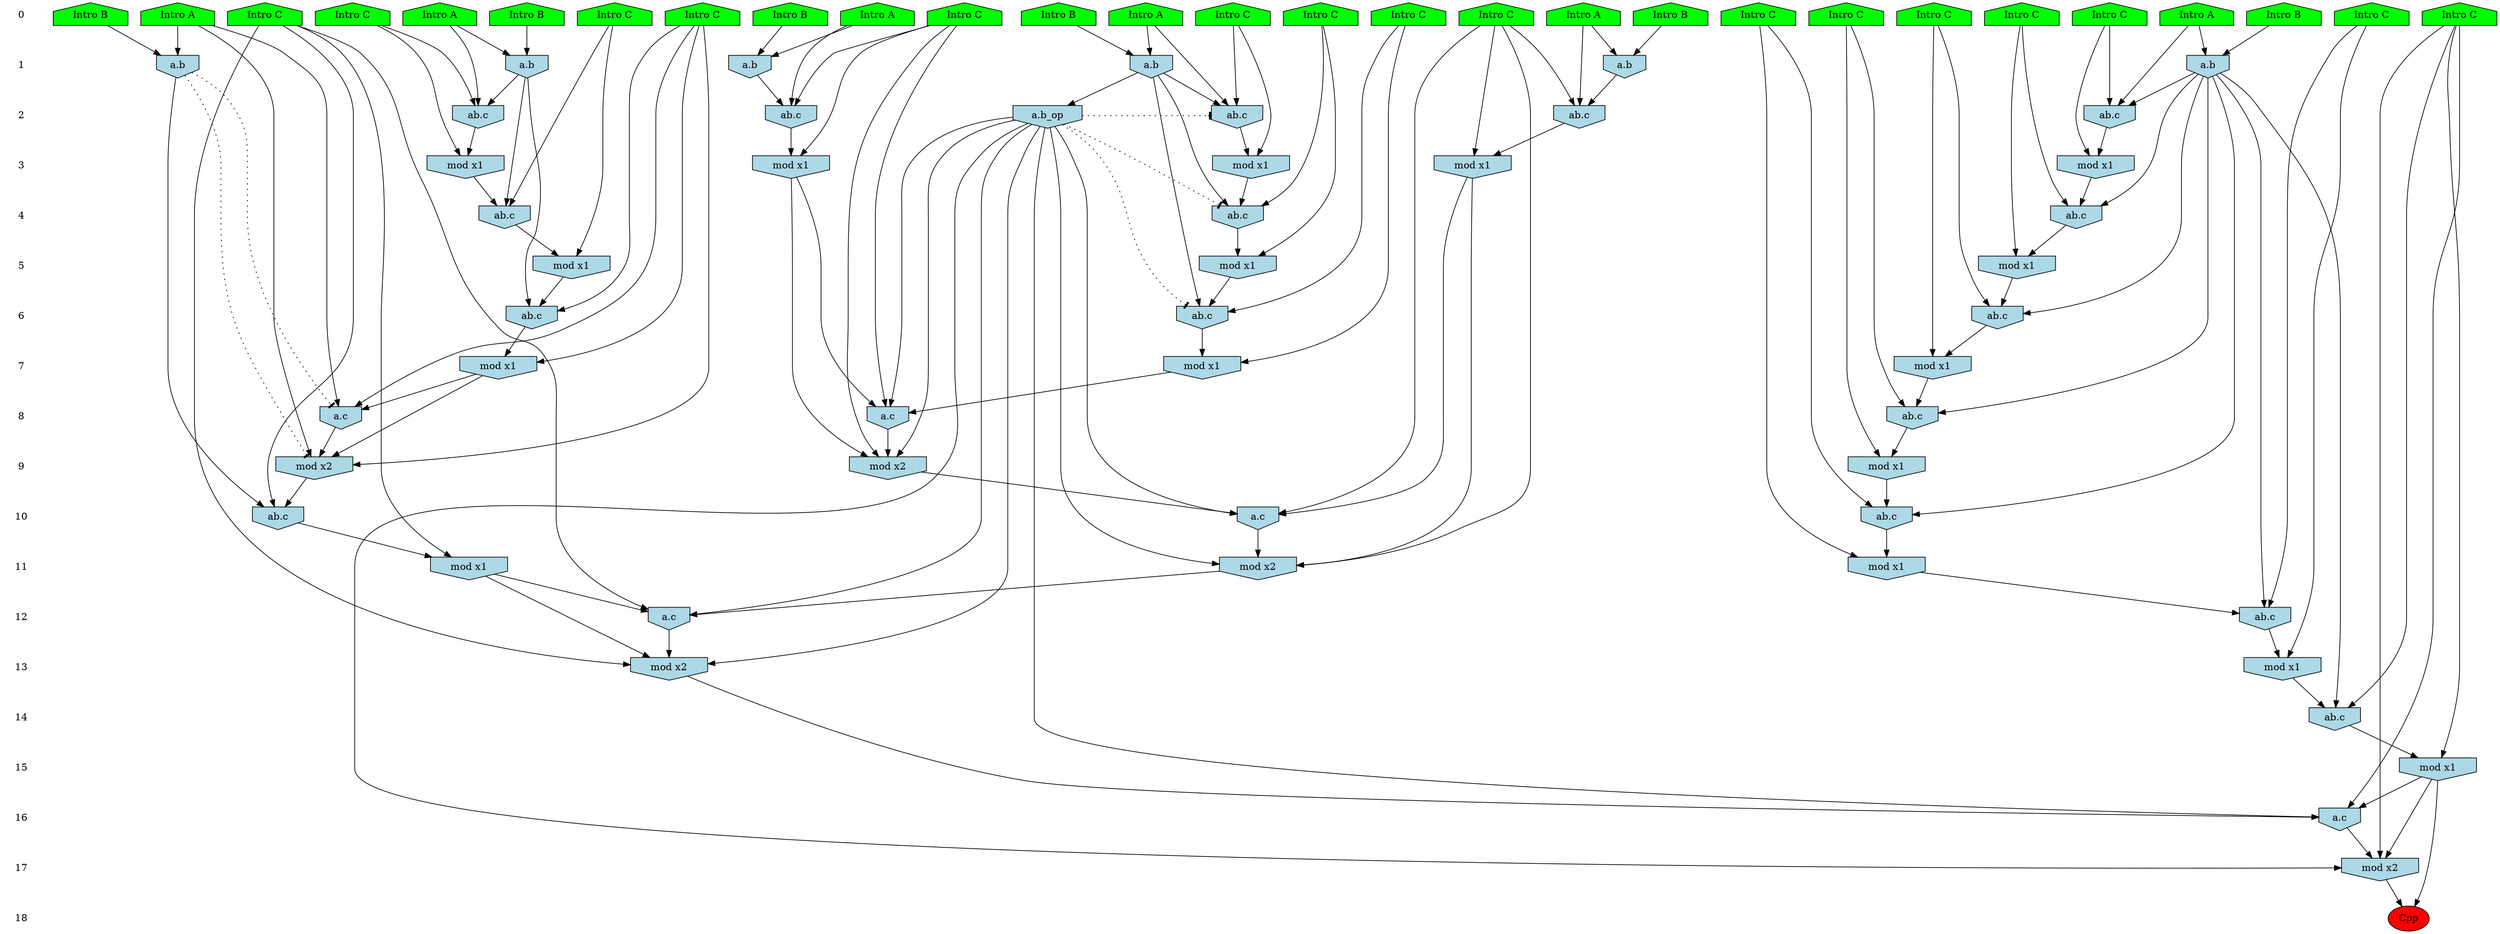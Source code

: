 /* Compression of 1 causal flows obtained in average at 1.878550E+01 t.u */
/* Compressed causal flows were: [3398] */
digraph G{
 ranksep=.5 ; 
{ rank = same ; "0" [shape=plaintext] ; node_1 [label ="Intro B", shape=house, style=filled, fillcolor=green] ;
node_2 [label ="Intro A", shape=house, style=filled, fillcolor=green] ;
node_3 [label ="Intro A", shape=house, style=filled, fillcolor=green] ;
node_4 [label ="Intro B", shape=house, style=filled, fillcolor=green] ;
node_5 [label ="Intro A", shape=house, style=filled, fillcolor=green] ;
node_6 [label ="Intro A", shape=house, style=filled, fillcolor=green] ;
node_7 [label ="Intro B", shape=house, style=filled, fillcolor=green] ;
node_8 [label ="Intro B", shape=house, style=filled, fillcolor=green] ;
node_9 [label ="Intro A", shape=house, style=filled, fillcolor=green] ;
node_10 [label ="Intro A", shape=house, style=filled, fillcolor=green] ;
node_11 [label ="Intro B", shape=house, style=filled, fillcolor=green] ;
node_12 [label ="Intro B", shape=house, style=filled, fillcolor=green] ;
node_13 [label ="Intro C", shape=house, style=filled, fillcolor=green] ;
node_14 [label ="Intro C", shape=house, style=filled, fillcolor=green] ;
node_15 [label ="Intro C", shape=house, style=filled, fillcolor=green] ;
node_16 [label ="Intro C", shape=house, style=filled, fillcolor=green] ;
node_17 [label ="Intro C", shape=house, style=filled, fillcolor=green] ;
node_18 [label ="Intro C", shape=house, style=filled, fillcolor=green] ;
node_19 [label ="Intro C", shape=house, style=filled, fillcolor=green] ;
node_20 [label ="Intro C", shape=house, style=filled, fillcolor=green] ;
node_21 [label ="Intro C", shape=house, style=filled, fillcolor=green] ;
node_22 [label ="Intro C", shape=house, style=filled, fillcolor=green] ;
node_23 [label ="Intro C", shape=house, style=filled, fillcolor=green] ;
node_24 [label ="Intro C", shape=house, style=filled, fillcolor=green] ;
node_25 [label ="Intro C", shape=house, style=filled, fillcolor=green] ;
node_26 [label ="Intro C", shape=house, style=filled, fillcolor=green] ;
node_27 [label ="Intro C", shape=house, style=filled, fillcolor=green] ;
node_28 [label ="Intro C", shape=house, style=filled, fillcolor=green] ;
}
{ rank = same ; "1" [shape=plaintext] ; node_29 [label="a.b", shape=invhouse, style=filled, fillcolor = lightblue] ;
node_30 [label="a.b", shape=invhouse, style=filled, fillcolor = lightblue] ;
node_31 [label="a.b", shape=invhouse, style=filled, fillcolor = lightblue] ;
node_32 [label="a.b", shape=invhouse, style=filled, fillcolor = lightblue] ;
node_36 [label="a.b", shape=invhouse, style=filled, fillcolor = lightblue] ;
node_69 [label="a.b", shape=invhouse, style=filled, fillcolor = lightblue] ;
}
{ rank = same ; "2" [shape=plaintext] ; node_33 [label="ab.c", shape=invhouse, style=filled, fillcolor = lightblue] ;
node_34 [label="ab.c", shape=invhouse, style=filled, fillcolor = lightblue] ;
node_37 [label="ab.c", shape=invhouse, style=filled, fillcolor = lightblue] ;
node_40 [label="ab.c", shape=invhouse, style=filled, fillcolor = lightblue] ;
node_41 [label="ab.c", shape=invhouse, style=filled, fillcolor = lightblue] ;
node_54 [label="a.b_op", shape=invhouse, style=filled, fillcolor = lightblue] ;
}
{ rank = same ; "3" [shape=plaintext] ; node_35 [label="mod x1", shape=invhouse, style=filled, fillcolor = lightblue] ;
node_39 [label="mod x1", shape=invhouse, style=filled, fillcolor = lightblue] ;
node_42 [label="mod x1", shape=invhouse, style=filled, fillcolor = lightblue] ;
node_43 [label="mod x1", shape=invhouse, style=filled, fillcolor = lightblue] ;
node_47 [label="mod x1", shape=invhouse, style=filled, fillcolor = lightblue] ;
}
{ rank = same ; "4" [shape=plaintext] ; node_38 [label="ab.c", shape=invhouse, style=filled, fillcolor = lightblue] ;
node_44 [label="ab.c", shape=invhouse, style=filled, fillcolor = lightblue] ;
node_46 [label="ab.c", shape=invhouse, style=filled, fillcolor = lightblue] ;
}
{ rank = same ; "5" [shape=plaintext] ; node_45 [label="mod x1", shape=invhouse, style=filled, fillcolor = lightblue] ;
node_48 [label="mod x1", shape=invhouse, style=filled, fillcolor = lightblue] ;
node_50 [label="mod x1", shape=invhouse, style=filled, fillcolor = lightblue] ;
}
{ rank = same ; "6" [shape=plaintext] ; node_49 [label="ab.c", shape=invhouse, style=filled, fillcolor = lightblue] ;
node_51 [label="ab.c", shape=invhouse, style=filled, fillcolor = lightblue] ;
node_53 [label="ab.c", shape=invhouse, style=filled, fillcolor = lightblue] ;
}
{ rank = same ; "7" [shape=plaintext] ; node_52 [label="mod x1", shape=invhouse, style=filled, fillcolor = lightblue] ;
node_55 [label="mod x1", shape=invhouse, style=filled, fillcolor = lightblue] ;
node_56 [label="mod x1", shape=invhouse, style=filled, fillcolor = lightblue] ;
}
{ rank = same ; "8" [shape=plaintext] ; node_57 [label="ab.c", shape=invhouse, style=filled, fillcolor = lightblue] ;
node_61 [label="a.c", shape=invhouse, style=filled, fillcolor = lightblue] ;
node_63 [label="a.c", shape=invhouse, style=filled, fillcolor = lightblue] ;
}
{ rank = same ; "9" [shape=plaintext] ; node_58 [label="mod x1", shape=invhouse, style=filled, fillcolor = lightblue] ;
node_64 [label="mod x2", shape=invhouse, style=filled, fillcolor = lightblue] ;
node_65 [label="mod x2", shape=invhouse, style=filled, fillcolor = lightblue] ;
}
{ rank = same ; "10" [shape=plaintext] ; node_59 [label="ab.c", shape=invhouse, style=filled, fillcolor = lightblue] ;
node_70 [label="a.c", shape=invhouse, style=filled, fillcolor = lightblue] ;
node_71 [label="ab.c", shape=invhouse, style=filled, fillcolor = lightblue] ;
}
{ rank = same ; "11" [shape=plaintext] ; node_60 [label="mod x1", shape=invhouse, style=filled, fillcolor = lightblue] ;
node_72 [label="mod x2", shape=invhouse, style=filled, fillcolor = lightblue] ;
node_73 [label="mod x1", shape=invhouse, style=filled, fillcolor = lightblue] ;
}
{ rank = same ; "12" [shape=plaintext] ; node_62 [label="ab.c", shape=invhouse, style=filled, fillcolor = lightblue] ;
node_74 [label="a.c", shape=invhouse, style=filled, fillcolor = lightblue] ;
}
{ rank = same ; "13" [shape=plaintext] ; node_66 [label="mod x1", shape=invhouse, style=filled, fillcolor = lightblue] ;
node_75 [label="mod x2", shape=invhouse, style=filled, fillcolor = lightblue] ;
}
{ rank = same ; "14" [shape=plaintext] ; node_67 [label="ab.c", shape=invhouse, style=filled, fillcolor = lightblue] ;
}
{ rank = same ; "15" [shape=plaintext] ; node_68 [label="mod x1", shape=invhouse, style=filled, fillcolor = lightblue] ;
}
{ rank = same ; "16" [shape=plaintext] ; node_76 [label="a.c", shape=invhouse, style=filled, fillcolor = lightblue] ;
}
{ rank = same ; "17" [shape=plaintext] ; node_77 [label="mod x2", shape=invhouse, style=filled, fillcolor = lightblue] ;
}
{ rank = same ; "18" [shape=plaintext] ; node_78 [label ="Cpp", style=filled, fillcolor=red] ;
}
"0" -> "1" [style="invis"]; 
"1" -> "2" [style="invis"]; 
"2" -> "3" [style="invis"]; 
"3" -> "4" [style="invis"]; 
"4" -> "5" [style="invis"]; 
"5" -> "6" [style="invis"]; 
"6" -> "7" [style="invis"]; 
"7" -> "8" [style="invis"]; 
"8" -> "9" [style="invis"]; 
"9" -> "10" [style="invis"]; 
"10" -> "11" [style="invis"]; 
"11" -> "12" [style="invis"]; 
"12" -> "13" [style="invis"]; 
"13" -> "14" [style="invis"]; 
"14" -> "15" [style="invis"]; 
"15" -> "16" [style="invis"]; 
"16" -> "17" [style="invis"]; 
"17" -> "18" [style="invis"]; 
node_3 -> node_29
node_4 -> node_29
node_1 -> node_30
node_5 -> node_30
node_2 -> node_31
node_7 -> node_31
node_8 -> node_32
node_9 -> node_32
node_9 -> node_33
node_20 -> node_33
node_32 -> node_33
node_5 -> node_34
node_18 -> node_34
node_30 -> node_34
node_20 -> node_35
node_33 -> node_35
node_10 -> node_36
node_11 -> node_36
node_2 -> node_37
node_14 -> node_37
node_31 -> node_37
node_24 -> node_38
node_32 -> node_38
node_35 -> node_38
node_18 -> node_39
node_34 -> node_39
node_3 -> node_40
node_17 -> node_40
node_29 -> node_40
node_10 -> node_41
node_16 -> node_41
node_36 -> node_41
node_17 -> node_42
node_40 -> node_42
node_14 -> node_43
node_37 -> node_43
node_15 -> node_44
node_29 -> node_44
node_42 -> node_44
node_15 -> node_45
node_44 -> node_45
node_27 -> node_46
node_31 -> node_46
node_43 -> node_46
node_16 -> node_47
node_41 -> node_47
node_27 -> node_48
node_46 -> node_48
node_23 -> node_49
node_29 -> node_49
node_45 -> node_49
node_24 -> node_50
node_38 -> node_50
node_26 -> node_51
node_32 -> node_51
node_50 -> node_51
node_23 -> node_52
node_49 -> node_52
node_19 -> node_53
node_31 -> node_53
node_48 -> node_53
node_32 -> node_54
node_19 -> node_55
node_53 -> node_55
node_26 -> node_56
node_51 -> node_56
node_25 -> node_57
node_31 -> node_57
node_55 -> node_57
node_25 -> node_58
node_57 -> node_58
node_21 -> node_59
node_31 -> node_59
node_58 -> node_59
node_21 -> node_60
node_59 -> node_60
node_18 -> node_61
node_39 -> node_61
node_54 -> node_61
node_56 -> node_61
node_13 -> node_62
node_31 -> node_62
node_60 -> node_62
node_6 -> node_63
node_23 -> node_63
node_52 -> node_63
node_18 -> node_64
node_39 -> node_64
node_54 -> node_64
node_61 -> node_64
node_6 -> node_65
node_23 -> node_65
node_52 -> node_65
node_63 -> node_65
node_13 -> node_66
node_62 -> node_66
node_28 -> node_67
node_31 -> node_67
node_66 -> node_67
node_28 -> node_68
node_67 -> node_68
node_6 -> node_69
node_12 -> node_69
node_16 -> node_70
node_47 -> node_70
node_54 -> node_70
node_64 -> node_70
node_22 -> node_71
node_65 -> node_71
node_69 -> node_71
node_16 -> node_72
node_47 -> node_72
node_54 -> node_72
node_70 -> node_72
node_22 -> node_73
node_71 -> node_73
node_22 -> node_74
node_54 -> node_74
node_72 -> node_74
node_73 -> node_74
node_22 -> node_75
node_54 -> node_75
node_73 -> node_75
node_74 -> node_75
node_28 -> node_76
node_54 -> node_76
node_68 -> node_76
node_75 -> node_76
node_28 -> node_77
node_54 -> node_77
node_68 -> node_77
node_76 -> node_77
node_68 -> node_78
node_77 -> node_78
node_54 -> node_51 [style=dotted, arrowhead = tee] 
node_54 -> node_38 [style=dotted, arrowhead = tee] 
node_54 -> node_33 [style=dotted, arrowhead = tee] 
node_69 -> node_65 [style=dotted, arrowhead = tee] 
node_69 -> node_63 [style=dotted, arrowhead = tee] 
}
/*
 Dot generation time: 0.000294
*/